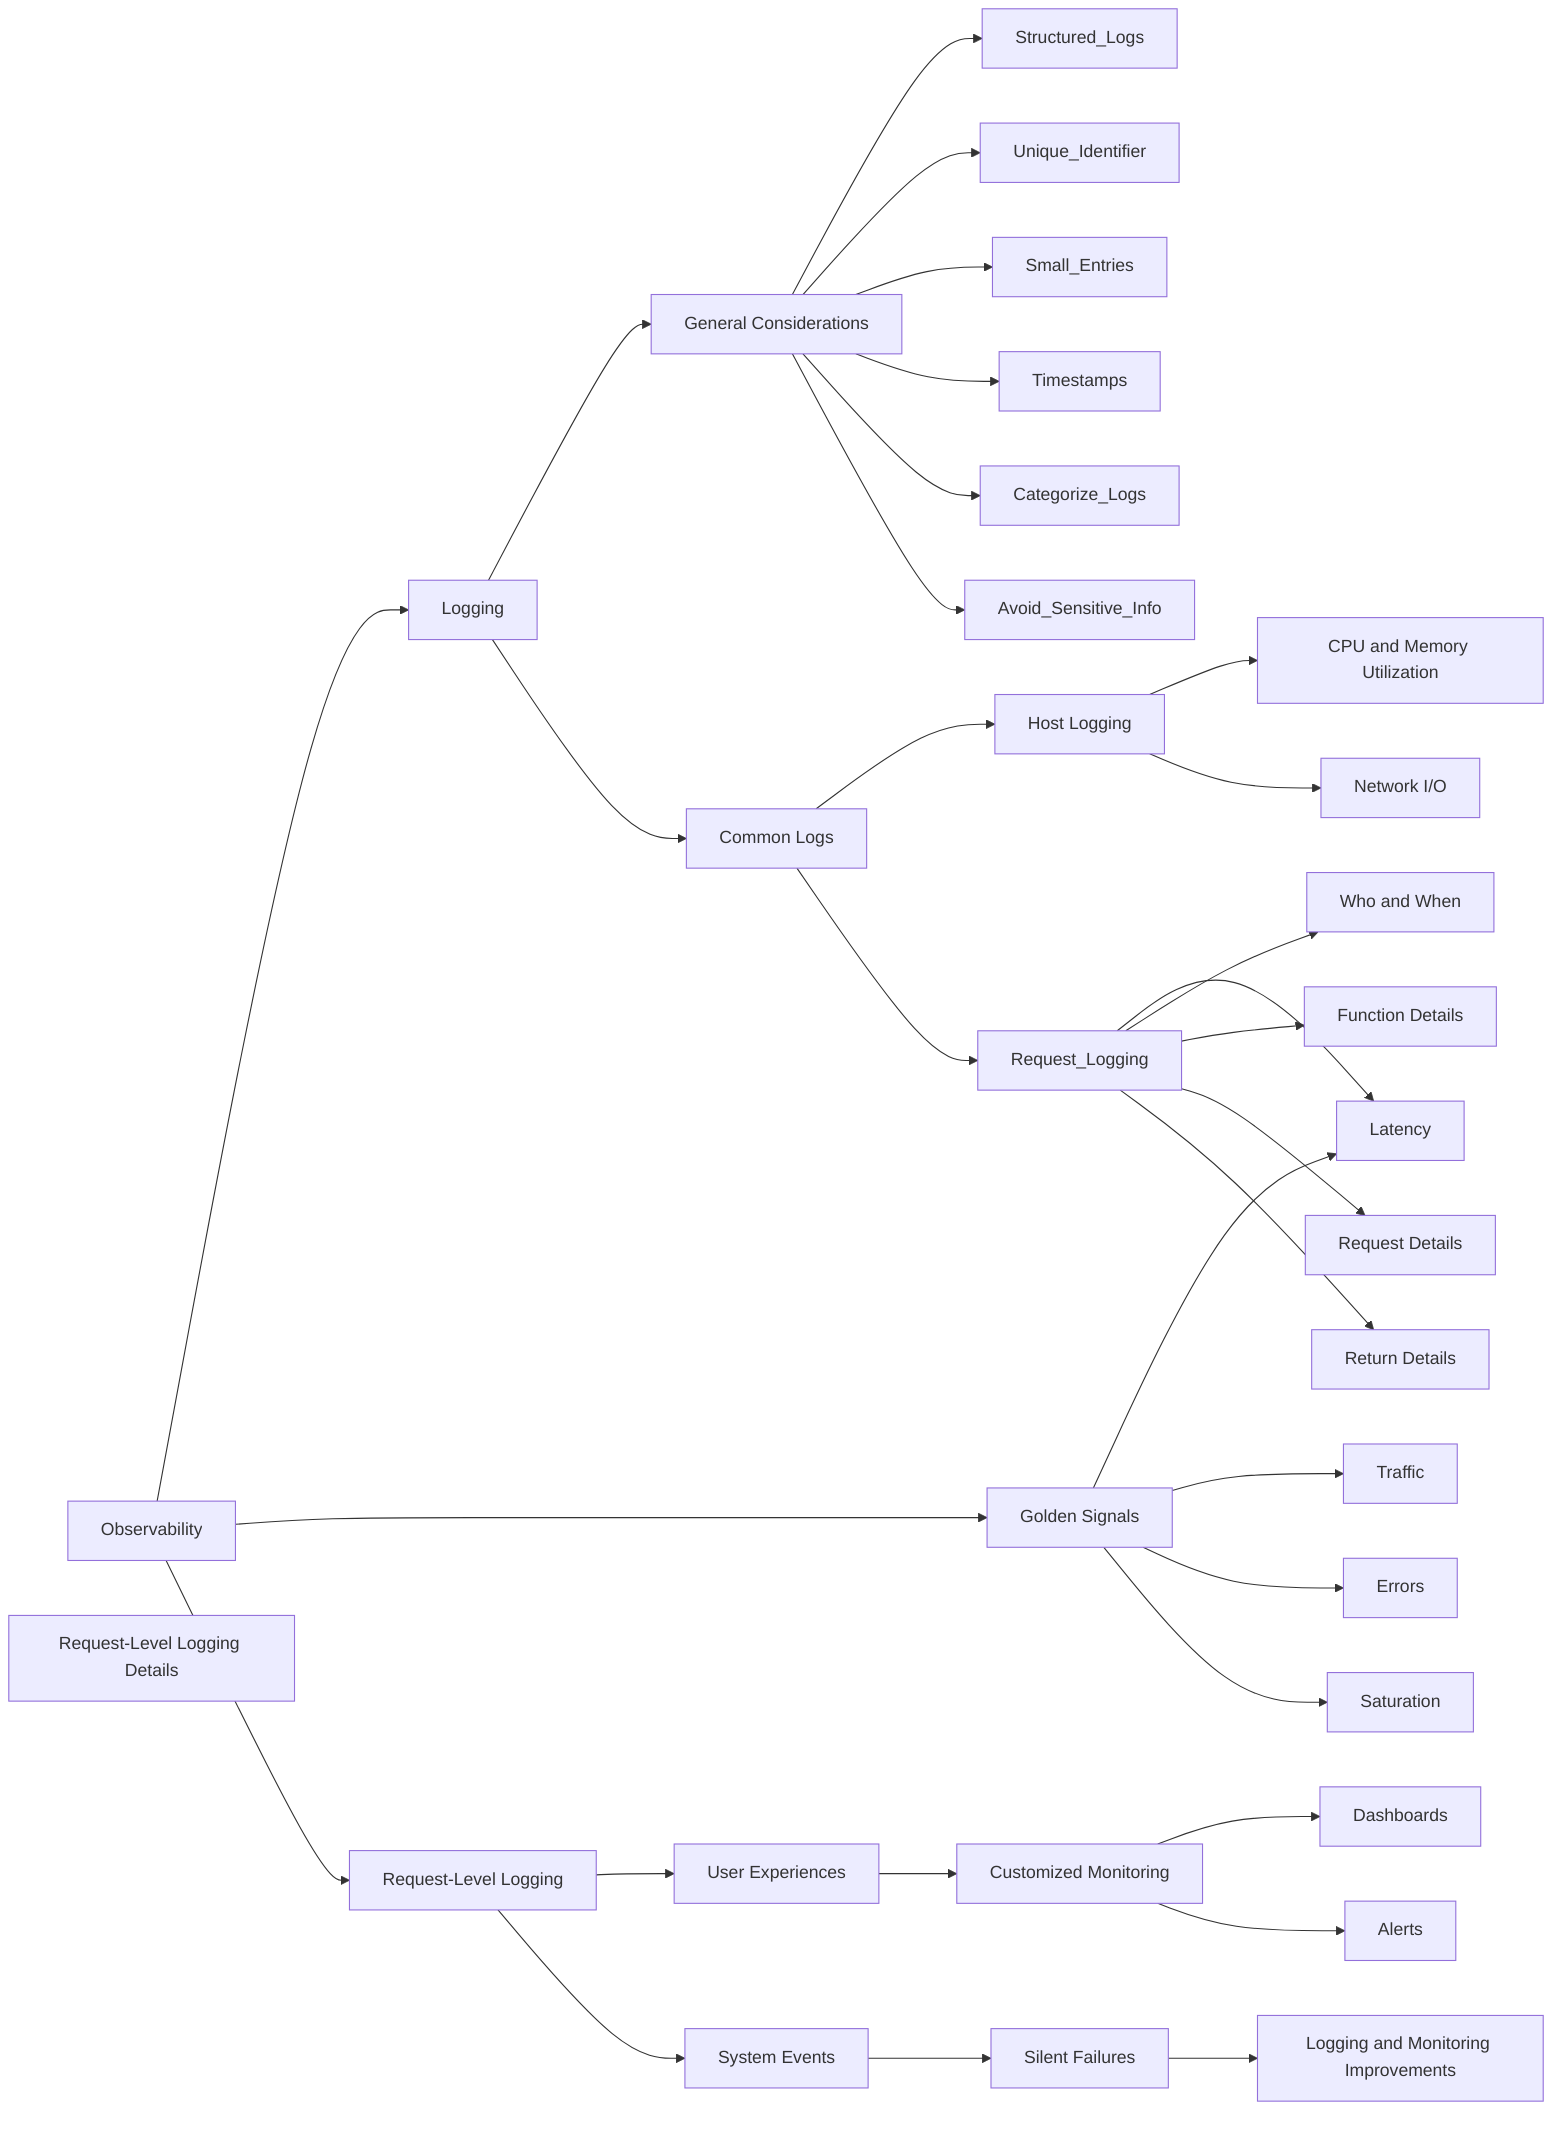 graph LR;

    Observability --> Logging;
    Observability --> Golden_Signals;
    Observability --> Request_Level_Logging;

    Logging --> General_Considerations;
    Logging --> Common_Logs;

    General_Considerations --> Structured_Logs;
    General_Considerations --> Unique_Identifier;
    General_Considerations --> Small_Entries;
    General_Considerations --> Timestamps;
    General_Considerations --> Categorize_Logs;
    General_Considerations --> Avoid_Sensitive_Info;

    Common_Logs --> Host_Logging;
    Common_Logs --> Request_Logging;

    Host_Logging --> CPU_Memory_Utilization;
    Host_Logging --> Network_IO;

    Request_Logging --> Latency;
    Request_Logging --> Who_When;
    Request_Logging --> Function_Details;
    Request_Logging --> Request_Details;
    Request_Logging --> Return_Details;

    Golden_Signals --> Latency;
    Golden_Signals --> Traffic;
    Golden_Signals --> Errors;
    Golden_Signals --> Saturation;

    Request_Level_Logging --> User_Experiences;
    Request_Level_Logging --> System_Events;

    User_Experiences --> Customized_Monitoring;
    System_Events --> Silent_Failures;

    Customized_Monitoring --> Dashboards;
    Customized_Monitoring --> Alerts;

    Silent_Failures --> Logging_Monitoring_Improvements;

    Observability[Observability]
    Logging[Logging]
    Golden_Signals[Golden Signals]
    Request_Level_Logging[Request-Level Logging]
    General_Considerations[General Considerations]
    Common_Logs[Common Logs]
    Host_Logging[Host Logging]
    Request_Logging_Details[Request-Level Logging Details]
    CPU_Memory_Utilization[CPU and Memory Utilization]
    Network_IO[Network I/O]
    Latency[Latency]
    Who_When[Who and When]
    Function_Details[Function Details]
    Request_Details[Request Details]
    Return_Details[Return Details]
    Traffic[Traffic]
    Errors[Errors]
    Saturation[Saturation]
    User_Experiences[User Experiences]
    System_Events[System Events]
    Customized_Monitoring[Customized Monitoring]
    Silent_Failures[Silent Failures]
    Dashboards[Dashboards]
    Alerts[Alerts]
    Logging_Monitoring_Improvements[Logging and Monitoring Improvements]